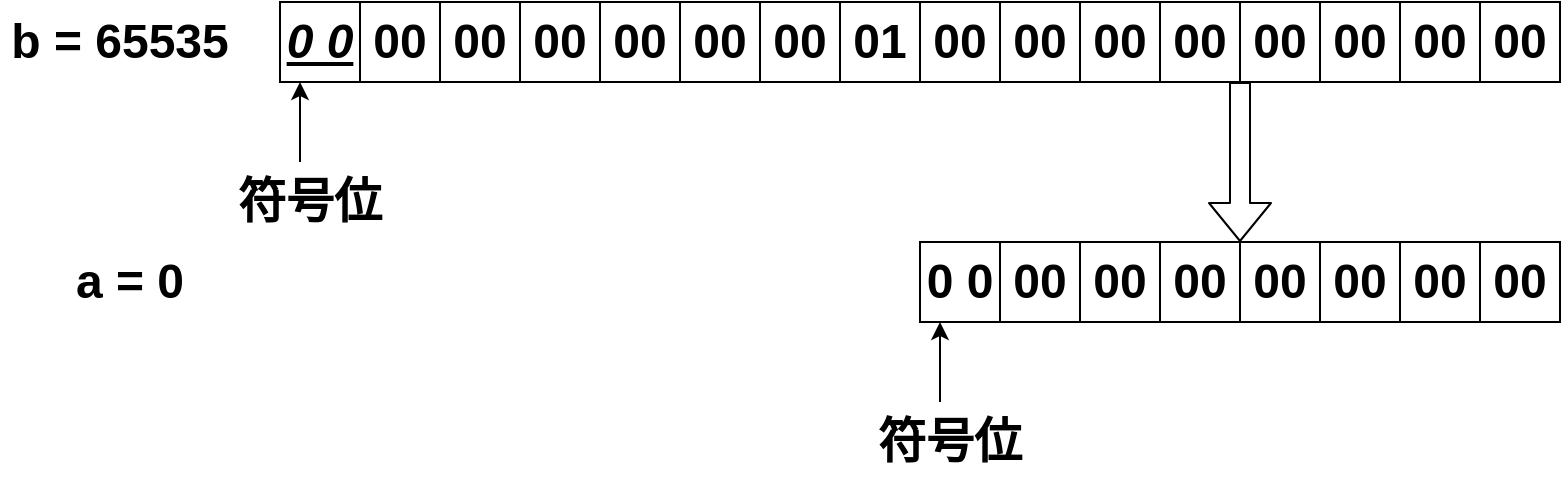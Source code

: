 <mxfile version="14.5.1" type="device"><diagram id="7WjsIM7V5-vS3uBqJUxc" name="第 1 页"><mxGraphModel dx="1106" dy="852" grid="1" gridSize="10" guides="1" tooltips="1" connect="1" arrows="1" fold="1" page="1" pageScale="1" pageWidth="827" pageHeight="1169" math="0" shadow="0"><root><mxCell id="0"/><mxCell id="1" parent="0"/><mxCell id="JclTzpJrSyRr3JP9m60e-9" value="&lt;font style=&quot;font-size: 24px&quot;&gt;&lt;b&gt;0 0&lt;/b&gt;&lt;/font&gt;" style="rounded=0;whiteSpace=wrap;html=1;" parent="1" vertex="1"><mxGeometry x="480" y="160" width="40" height="40" as="geometry"/></mxCell><mxCell id="JclTzpJrSyRr3JP9m60e-25" value="&lt;font style=&quot;font-size: 24px&quot;&gt;&lt;b&gt;b = 65535&lt;/b&gt;&lt;/font&gt;" style="text;html=1;strokeColor=none;fillColor=none;align=center;verticalAlign=middle;whiteSpace=wrap;rounded=0;" parent="1" vertex="1"><mxGeometry x="20" y="40" width="120" height="40" as="geometry"/></mxCell><mxCell id="JclTzpJrSyRr3JP9m60e-27" value="&lt;font style=&quot;font-size: 24px&quot;&gt;&lt;b&gt;00&lt;/b&gt;&lt;/font&gt;" style="rounded=0;whiteSpace=wrap;html=1;" parent="1" vertex="1"><mxGeometry x="520" y="160" width="40" height="40" as="geometry"/></mxCell><mxCell id="JclTzpJrSyRr3JP9m60e-28" value="&lt;font style=&quot;font-size: 24px&quot;&gt;&lt;b&gt;00&lt;/b&gt;&lt;/font&gt;" style="rounded=0;whiteSpace=wrap;html=1;" parent="1" vertex="1"><mxGeometry x="560" y="160" width="40" height="40" as="geometry"/></mxCell><mxCell id="JclTzpJrSyRr3JP9m60e-29" value="&lt;font style=&quot;font-size: 24px&quot;&gt;&lt;b&gt;00&lt;/b&gt;&lt;/font&gt;" style="rounded=0;whiteSpace=wrap;html=1;" parent="1" vertex="1"><mxGeometry x="600" y="160" width="40" height="40" as="geometry"/></mxCell><mxCell id="JclTzpJrSyRr3JP9m60e-30" value="&lt;font style=&quot;font-size: 24px&quot;&gt;&lt;b&gt;00&lt;/b&gt;&lt;/font&gt;" style="rounded=0;whiteSpace=wrap;html=1;" parent="1" vertex="1"><mxGeometry x="640" y="160" width="40" height="40" as="geometry"/></mxCell><mxCell id="JclTzpJrSyRr3JP9m60e-31" value="&lt;font style=&quot;font-size: 24px&quot;&gt;&lt;b&gt;00&lt;/b&gt;&lt;/font&gt;" style="rounded=0;whiteSpace=wrap;html=1;" parent="1" vertex="1"><mxGeometry x="680" y="160" width="40" height="40" as="geometry"/></mxCell><mxCell id="JclTzpJrSyRr3JP9m60e-32" value="&lt;font style=&quot;font-size: 24px&quot;&gt;&lt;b&gt;00&lt;/b&gt;&lt;/font&gt;" style="rounded=0;whiteSpace=wrap;html=1;" parent="1" vertex="1"><mxGeometry x="720" y="160" width="40" height="40" as="geometry"/></mxCell><mxCell id="JclTzpJrSyRr3JP9m60e-33" value="&lt;font style=&quot;font-size: 24px&quot;&gt;&lt;b&gt;00&lt;/b&gt;&lt;/font&gt;" style="rounded=0;whiteSpace=wrap;html=1;" parent="1" vertex="1"><mxGeometry x="760" y="160" width="40" height="40" as="geometry"/></mxCell><mxCell id="JclTzpJrSyRr3JP9m60e-34" value="&lt;font style=&quot;font-size: 24px&quot;&gt;&lt;b&gt;00&lt;/b&gt;&lt;/font&gt;" style="rounded=0;whiteSpace=wrap;html=1;" parent="1" vertex="1"><mxGeometry x="480" y="40" width="40" height="40" as="geometry"/></mxCell><mxCell id="JclTzpJrSyRr3JP9m60e-35" value="&lt;font style=&quot;font-size: 24px&quot;&gt;&lt;b&gt;00&lt;/b&gt;&lt;/font&gt;" style="rounded=0;whiteSpace=wrap;html=1;" parent="1" vertex="1"><mxGeometry x="520" y="40" width="40" height="40" as="geometry"/></mxCell><mxCell id="JclTzpJrSyRr3JP9m60e-36" value="&lt;font style=&quot;font-size: 24px&quot;&gt;&lt;b&gt;00&lt;/b&gt;&lt;/font&gt;" style="rounded=0;whiteSpace=wrap;html=1;" parent="1" vertex="1"><mxGeometry x="560" y="40" width="40" height="40" as="geometry"/></mxCell><mxCell id="JclTzpJrSyRr3JP9m60e-37" value="&lt;font style=&quot;font-size: 24px&quot;&gt;&lt;b&gt;00&lt;/b&gt;&lt;/font&gt;" style="rounded=0;whiteSpace=wrap;html=1;" parent="1" vertex="1"><mxGeometry x="600" y="40" width="40" height="40" as="geometry"/></mxCell><mxCell id="JclTzpJrSyRr3JP9m60e-38" value="&lt;font style=&quot;font-size: 24px&quot;&gt;&lt;b&gt;00&lt;/b&gt;&lt;/font&gt;" style="rounded=0;whiteSpace=wrap;html=1;" parent="1" vertex="1"><mxGeometry x="640" y="40" width="40" height="40" as="geometry"/></mxCell><mxCell id="JclTzpJrSyRr3JP9m60e-39" value="&lt;font style=&quot;font-size: 24px&quot;&gt;&lt;b&gt;00&lt;/b&gt;&lt;/font&gt;" style="rounded=0;whiteSpace=wrap;html=1;" parent="1" vertex="1"><mxGeometry x="680" y="40" width="40" height="40" as="geometry"/></mxCell><mxCell id="JclTzpJrSyRr3JP9m60e-40" value="&lt;font style=&quot;font-size: 24px&quot;&gt;&lt;b&gt;00&lt;/b&gt;&lt;/font&gt;" style="rounded=0;whiteSpace=wrap;html=1;" parent="1" vertex="1"><mxGeometry x="720" y="40" width="40" height="40" as="geometry"/></mxCell><mxCell id="JclTzpJrSyRr3JP9m60e-41" value="&lt;font style=&quot;font-size: 24px&quot;&gt;&lt;b&gt;00&lt;/b&gt;&lt;/font&gt;" style="rounded=0;whiteSpace=wrap;html=1;" parent="1" vertex="1"><mxGeometry x="760" y="40" width="40" height="40" as="geometry"/></mxCell><mxCell id="JclTzpJrSyRr3JP9m60e-42" value="&lt;font style=&quot;font-size: 24px&quot;&gt;&lt;b&gt;&lt;u&gt;&lt;i&gt;0 0&lt;/i&gt;&lt;/u&gt;&lt;/b&gt;&lt;/font&gt;" style="rounded=0;whiteSpace=wrap;html=1;" parent="1" vertex="1"><mxGeometry x="160" y="40" width="40" height="40" as="geometry"/></mxCell><mxCell id="JclTzpJrSyRr3JP9m60e-43" value="&lt;font style=&quot;font-size: 24px&quot;&gt;&lt;b&gt;00&lt;/b&gt;&lt;/font&gt;" style="rounded=0;whiteSpace=wrap;html=1;" parent="1" vertex="1"><mxGeometry x="200" y="40" width="40" height="40" as="geometry"/></mxCell><mxCell id="JclTzpJrSyRr3JP9m60e-44" value="&lt;font style=&quot;font-size: 24px&quot;&gt;&lt;b&gt;00&lt;/b&gt;&lt;/font&gt;" style="rounded=0;whiteSpace=wrap;html=1;" parent="1" vertex="1"><mxGeometry x="240" y="40" width="40" height="40" as="geometry"/></mxCell><mxCell id="JclTzpJrSyRr3JP9m60e-45" value="&lt;font style=&quot;font-size: 24px&quot;&gt;&lt;b&gt;00&lt;/b&gt;&lt;/font&gt;" style="rounded=0;whiteSpace=wrap;html=1;" parent="1" vertex="1"><mxGeometry x="280" y="40" width="40" height="40" as="geometry"/></mxCell><mxCell id="JclTzpJrSyRr3JP9m60e-46" value="&lt;font style=&quot;font-size: 24px&quot;&gt;&lt;b&gt;00&lt;/b&gt;&lt;/font&gt;" style="rounded=0;whiteSpace=wrap;html=1;" parent="1" vertex="1"><mxGeometry x="320" y="40" width="40" height="40" as="geometry"/></mxCell><mxCell id="JclTzpJrSyRr3JP9m60e-47" value="&lt;font style=&quot;font-size: 24px&quot;&gt;&lt;b&gt;00&lt;/b&gt;&lt;/font&gt;" style="rounded=0;whiteSpace=wrap;html=1;" parent="1" vertex="1"><mxGeometry x="360" y="40" width="40" height="40" as="geometry"/></mxCell><mxCell id="JclTzpJrSyRr3JP9m60e-48" value="&lt;font style=&quot;font-size: 24px&quot;&gt;&lt;b&gt;00&lt;/b&gt;&lt;/font&gt;" style="rounded=0;whiteSpace=wrap;html=1;" parent="1" vertex="1"><mxGeometry x="400" y="40" width="40" height="40" as="geometry"/></mxCell><mxCell id="JclTzpJrSyRr3JP9m60e-49" value="&lt;font style=&quot;font-size: 24px&quot;&gt;&lt;b&gt;01&lt;/b&gt;&lt;/font&gt;" style="rounded=0;whiteSpace=wrap;html=1;" parent="1" vertex="1"><mxGeometry x="440" y="40" width="40" height="40" as="geometry"/></mxCell><mxCell id="Im315d_h7rDa22niyKbs-1" value="&lt;font style=&quot;font-size: 24px&quot;&gt;&lt;b&gt;a = 0&lt;/b&gt;&lt;/font&gt;" style="text;html=1;strokeColor=none;fillColor=none;align=center;verticalAlign=middle;whiteSpace=wrap;rounded=0;" parent="1" vertex="1"><mxGeometry x="40" y="160" width="90" height="40" as="geometry"/></mxCell><mxCell id="Im315d_h7rDa22niyKbs-2" value="" style="shape=flexArrow;endArrow=classic;html=1;entryX=0;entryY=0;entryDx=0;entryDy=0;exitX=0;exitY=1;exitDx=0;exitDy=0;" parent="1" source="JclTzpJrSyRr3JP9m60e-38" target="JclTzpJrSyRr3JP9m60e-30" edge="1"><mxGeometry width="50" height="50" relative="1" as="geometry"><mxPoint x="580" y="140" as="sourcePoint"/><mxPoint x="630" y="90" as="targetPoint"/></mxGeometry></mxCell><mxCell id="AM69t9H3LtYdETORA6Ho-2" value="" style="endArrow=classic;html=1;entryX=0.25;entryY=1;entryDx=0;entryDy=0;" parent="1" target="JclTzpJrSyRr3JP9m60e-42" edge="1"><mxGeometry width="50" height="50" relative="1" as="geometry"><mxPoint x="170" y="120" as="sourcePoint"/><mxPoint x="210" y="100" as="targetPoint"/></mxGeometry></mxCell><mxCell id="AM69t9H3LtYdETORA6Ho-3" value="&lt;span style=&quot;font-size: 24px&quot;&gt;&lt;b&gt;符号位&lt;/b&gt;&lt;/span&gt;" style="text;html=1;strokeColor=none;fillColor=none;align=center;verticalAlign=middle;whiteSpace=wrap;rounded=0;" parent="1" vertex="1"><mxGeometry x="130" y="120" width="90" height="40" as="geometry"/></mxCell><mxCell id="AM69t9H3LtYdETORA6Ho-5" value="" style="endArrow=classic;html=1;entryX=0.25;entryY=1;entryDx=0;entryDy=0;" parent="1" edge="1"><mxGeometry width="50" height="50" relative="1" as="geometry"><mxPoint x="490" y="240" as="sourcePoint"/><mxPoint x="490" y="200" as="targetPoint"/></mxGeometry></mxCell><mxCell id="AM69t9H3LtYdETORA6Ho-6" value="&lt;span style=&quot;font-size: 24px&quot;&gt;&lt;b&gt;符号位&lt;/b&gt;&lt;/span&gt;" style="text;html=1;strokeColor=none;fillColor=none;align=center;verticalAlign=middle;whiteSpace=wrap;rounded=0;" parent="1" vertex="1"><mxGeometry x="450" y="240" width="90" height="40" as="geometry"/></mxCell></root></mxGraphModel></diagram></mxfile>